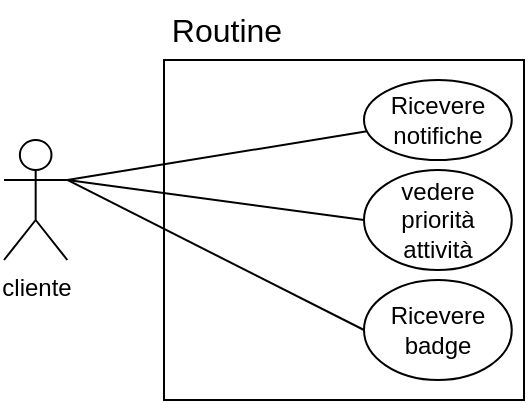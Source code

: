 <mxfile version="28.2.7">
  <diagram name="Pagina-1" id="ipkPd66CMkD5lRAYjLPr">
    <mxGraphModel dx="313" dy="277" grid="1" gridSize="10" guides="1" tooltips="1" connect="1" arrows="1" fold="1" page="1" pageScale="1" pageWidth="827" pageHeight="1169" math="0" shadow="0">
      <root>
        <mxCell id="0" />
        <mxCell id="1" parent="0" />
        <mxCell id="fYWJ82I07q9WOCRrRs4D-10" value="" style="rounded=0;whiteSpace=wrap;html=1;" vertex="1" parent="1">
          <mxGeometry x="170" y="130" width="180" height="170" as="geometry" />
        </mxCell>
        <mxCell id="fYWJ82I07q9WOCRrRs4D-1" value="cliente" style="shape=umlActor;verticalLabelPosition=bottom;verticalAlign=top;html=1;outlineConnect=0;" vertex="1" parent="1">
          <mxGeometry x="90" y="170" width="31.667" height="60" as="geometry" />
        </mxCell>
        <mxCell id="fYWJ82I07q9WOCRrRs4D-6" value="" style="endArrow=none;html=1;rounded=0;fontSize=12;startSize=8;endSize=8;curved=1;entryX=1;entryY=0.333;entryDx=0;entryDy=0;entryPerimeter=0;" edge="1" parent="1" source="fYWJ82I07q9WOCRrRs4D-5" target="fYWJ82I07q9WOCRrRs4D-1">
          <mxGeometry width="50" height="50" relative="1" as="geometry">
            <mxPoint x="246.111" y="350" as="sourcePoint" />
            <mxPoint x="298.889" y="300" as="targetPoint" />
          </mxGeometry>
        </mxCell>
        <mxCell id="fYWJ82I07q9WOCRrRs4D-9" value="" style="endArrow=none;html=1;rounded=0;fontSize=12;startSize=8;endSize=8;curved=1;entryX=1;entryY=0.333;entryDx=0;entryDy=0;entryPerimeter=0;exitX=0;exitY=0.5;exitDx=0;exitDy=0;" edge="1" parent="1" source="fYWJ82I07q9WOCRrRs4D-8" target="fYWJ82I07q9WOCRrRs4D-1">
          <mxGeometry width="50" height="50" relative="1" as="geometry">
            <mxPoint x="292.556" y="270" as="sourcePoint" />
            <mxPoint x="225" y="290" as="targetPoint" />
          </mxGeometry>
        </mxCell>
        <mxCell id="fYWJ82I07q9WOCRrRs4D-16" value="" style="endArrow=none;html=1;rounded=0;fontSize=12;startSize=8;endSize=8;curved=1;entryX=1;entryY=0.333;entryDx=0;entryDy=0;entryPerimeter=0;exitX=0;exitY=0.5;exitDx=0;exitDy=0;" edge="1" parent="1" source="fYWJ82I07q9WOCRrRs4D-14" target="fYWJ82I07q9WOCRrRs4D-1">
          <mxGeometry width="50" height="50" relative="1" as="geometry">
            <mxPoint x="172.222" y="305" as="sourcePoint" />
            <mxPoint x="87.778" y="260" as="targetPoint" />
          </mxGeometry>
        </mxCell>
        <mxCell id="fYWJ82I07q9WOCRrRs4D-11" value="Routine" style="text;html=1;whiteSpace=wrap;strokeColor=none;fillColor=none;align=center;verticalAlign=middle;rounded=0;fontSize=16;" vertex="1" parent="1">
          <mxGeometry x="170.002" y="100" width="63.333" height="30" as="geometry" />
        </mxCell>
        <mxCell id="fYWJ82I07q9WOCRrRs4D-5" value="Ricevere notifiche" style="ellipse;whiteSpace=wrap;html=1;" vertex="1" parent="1">
          <mxGeometry x="270.001" y="140" width="73.889" height="40" as="geometry" />
        </mxCell>
        <mxCell id="fYWJ82I07q9WOCRrRs4D-8" value="vedere priorità attività" style="ellipse;whiteSpace=wrap;html=1;" vertex="1" parent="1">
          <mxGeometry x="270.001" y="185" width="73.889" height="50" as="geometry" />
        </mxCell>
        <mxCell id="fYWJ82I07q9WOCRrRs4D-14" value="Ricevere badge" style="ellipse;whiteSpace=wrap;html=1;" vertex="1" parent="1">
          <mxGeometry x="270.001" y="240" width="73.889" height="50" as="geometry" />
        </mxCell>
      </root>
    </mxGraphModel>
  </diagram>
</mxfile>
